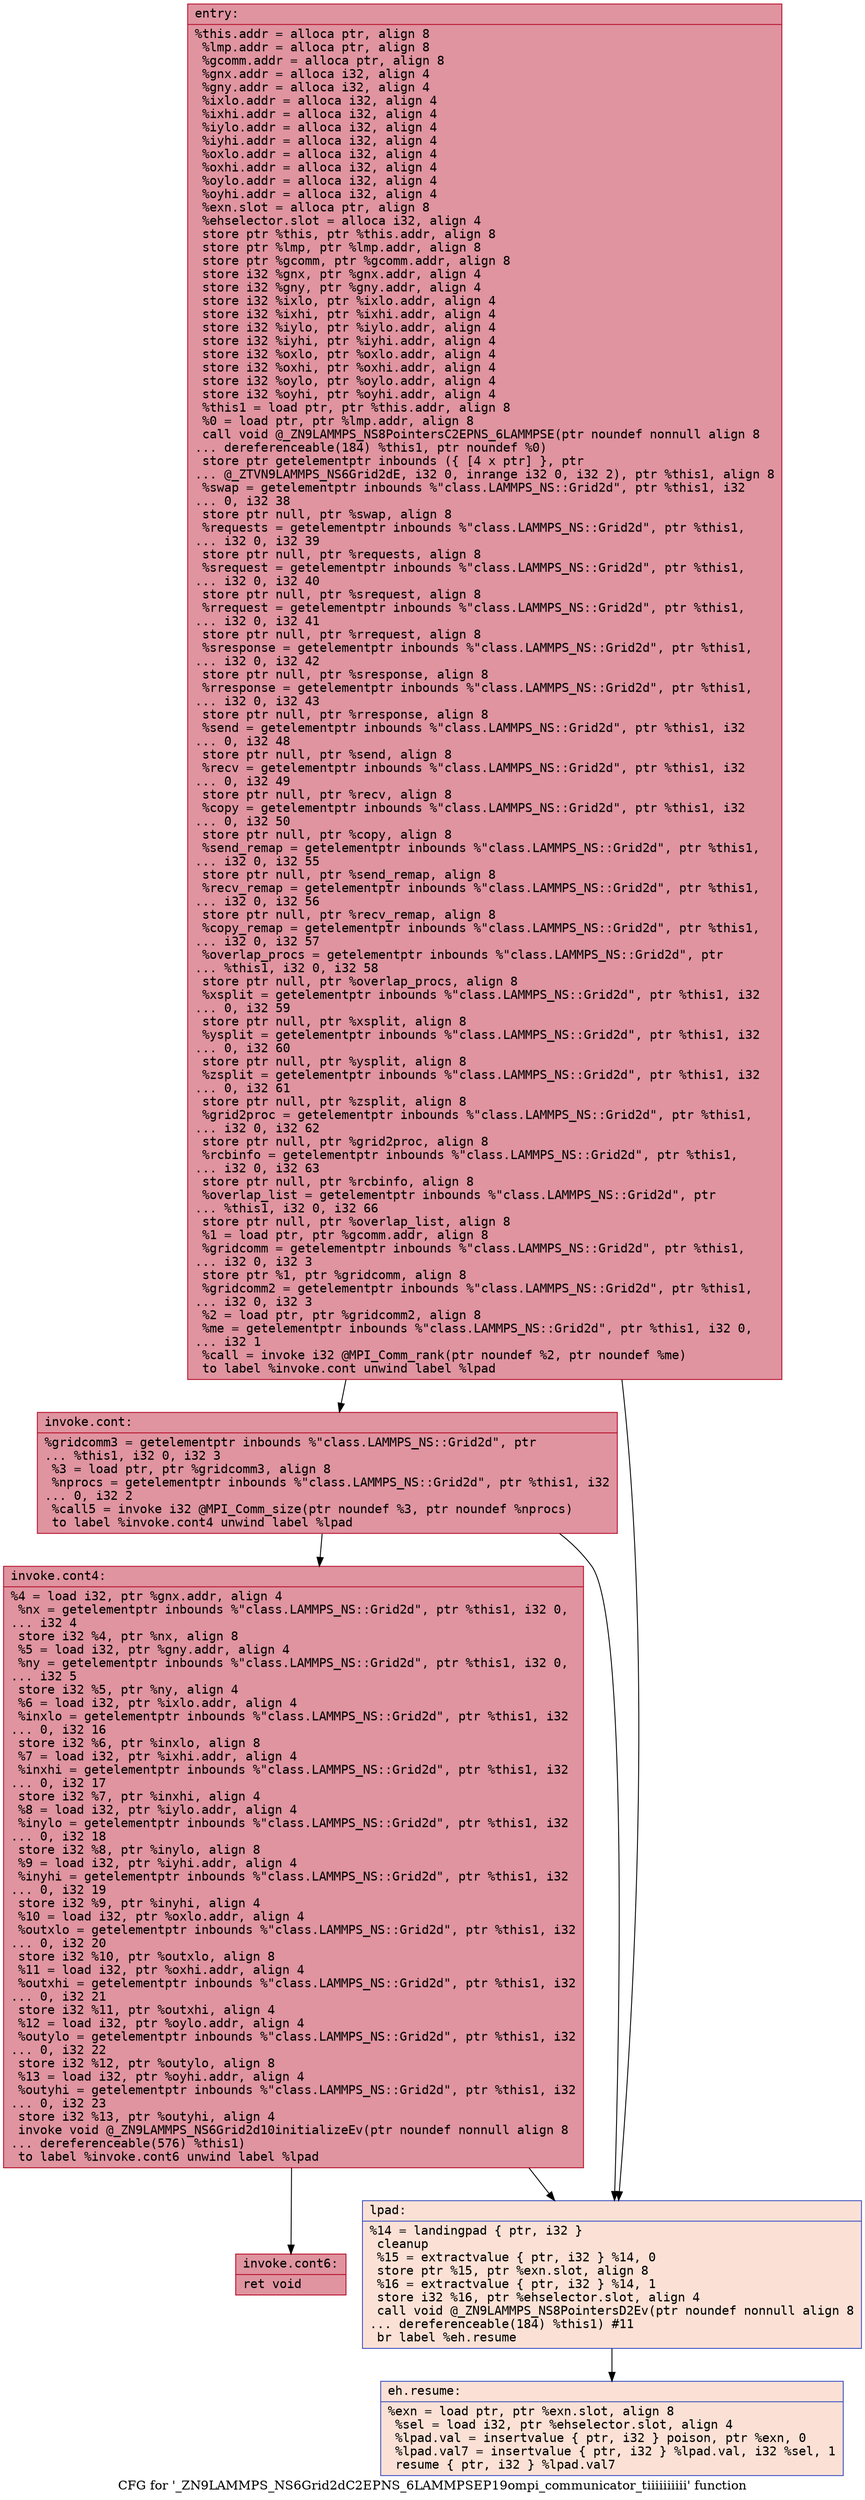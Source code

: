 digraph "CFG for '_ZN9LAMMPS_NS6Grid2dC2EPNS_6LAMMPSEP19ompi_communicator_tiiiiiiiiii' function" {
	label="CFG for '_ZN9LAMMPS_NS6Grid2dC2EPNS_6LAMMPSEP19ompi_communicator_tiiiiiiiiii' function";

	Node0x560f90d83a30 [shape=record,color="#b70d28ff", style=filled, fillcolor="#b70d2870" fontname="Courier",label="{entry:\l|  %this.addr = alloca ptr, align 8\l  %lmp.addr = alloca ptr, align 8\l  %gcomm.addr = alloca ptr, align 8\l  %gnx.addr = alloca i32, align 4\l  %gny.addr = alloca i32, align 4\l  %ixlo.addr = alloca i32, align 4\l  %ixhi.addr = alloca i32, align 4\l  %iylo.addr = alloca i32, align 4\l  %iyhi.addr = alloca i32, align 4\l  %oxlo.addr = alloca i32, align 4\l  %oxhi.addr = alloca i32, align 4\l  %oylo.addr = alloca i32, align 4\l  %oyhi.addr = alloca i32, align 4\l  %exn.slot = alloca ptr, align 8\l  %ehselector.slot = alloca i32, align 4\l  store ptr %this, ptr %this.addr, align 8\l  store ptr %lmp, ptr %lmp.addr, align 8\l  store ptr %gcomm, ptr %gcomm.addr, align 8\l  store i32 %gnx, ptr %gnx.addr, align 4\l  store i32 %gny, ptr %gny.addr, align 4\l  store i32 %ixlo, ptr %ixlo.addr, align 4\l  store i32 %ixhi, ptr %ixhi.addr, align 4\l  store i32 %iylo, ptr %iylo.addr, align 4\l  store i32 %iyhi, ptr %iyhi.addr, align 4\l  store i32 %oxlo, ptr %oxlo.addr, align 4\l  store i32 %oxhi, ptr %oxhi.addr, align 4\l  store i32 %oylo, ptr %oylo.addr, align 4\l  store i32 %oyhi, ptr %oyhi.addr, align 4\l  %this1 = load ptr, ptr %this.addr, align 8\l  %0 = load ptr, ptr %lmp.addr, align 8\l  call void @_ZN9LAMMPS_NS8PointersC2EPNS_6LAMMPSE(ptr noundef nonnull align 8\l... dereferenceable(184) %this1, ptr noundef %0)\l  store ptr getelementptr inbounds (\{ [4 x ptr] \}, ptr\l... @_ZTVN9LAMMPS_NS6Grid2dE, i32 0, inrange i32 0, i32 2), ptr %this1, align 8\l  %swap = getelementptr inbounds %\"class.LAMMPS_NS::Grid2d\", ptr %this1, i32\l... 0, i32 38\l  store ptr null, ptr %swap, align 8\l  %requests = getelementptr inbounds %\"class.LAMMPS_NS::Grid2d\", ptr %this1,\l... i32 0, i32 39\l  store ptr null, ptr %requests, align 8\l  %srequest = getelementptr inbounds %\"class.LAMMPS_NS::Grid2d\", ptr %this1,\l... i32 0, i32 40\l  store ptr null, ptr %srequest, align 8\l  %rrequest = getelementptr inbounds %\"class.LAMMPS_NS::Grid2d\", ptr %this1,\l... i32 0, i32 41\l  store ptr null, ptr %rrequest, align 8\l  %sresponse = getelementptr inbounds %\"class.LAMMPS_NS::Grid2d\", ptr %this1,\l... i32 0, i32 42\l  store ptr null, ptr %sresponse, align 8\l  %rresponse = getelementptr inbounds %\"class.LAMMPS_NS::Grid2d\", ptr %this1,\l... i32 0, i32 43\l  store ptr null, ptr %rresponse, align 8\l  %send = getelementptr inbounds %\"class.LAMMPS_NS::Grid2d\", ptr %this1, i32\l... 0, i32 48\l  store ptr null, ptr %send, align 8\l  %recv = getelementptr inbounds %\"class.LAMMPS_NS::Grid2d\", ptr %this1, i32\l... 0, i32 49\l  store ptr null, ptr %recv, align 8\l  %copy = getelementptr inbounds %\"class.LAMMPS_NS::Grid2d\", ptr %this1, i32\l... 0, i32 50\l  store ptr null, ptr %copy, align 8\l  %send_remap = getelementptr inbounds %\"class.LAMMPS_NS::Grid2d\", ptr %this1,\l... i32 0, i32 55\l  store ptr null, ptr %send_remap, align 8\l  %recv_remap = getelementptr inbounds %\"class.LAMMPS_NS::Grid2d\", ptr %this1,\l... i32 0, i32 56\l  store ptr null, ptr %recv_remap, align 8\l  %copy_remap = getelementptr inbounds %\"class.LAMMPS_NS::Grid2d\", ptr %this1,\l... i32 0, i32 57\l  %overlap_procs = getelementptr inbounds %\"class.LAMMPS_NS::Grid2d\", ptr\l... %this1, i32 0, i32 58\l  store ptr null, ptr %overlap_procs, align 8\l  %xsplit = getelementptr inbounds %\"class.LAMMPS_NS::Grid2d\", ptr %this1, i32\l... 0, i32 59\l  store ptr null, ptr %xsplit, align 8\l  %ysplit = getelementptr inbounds %\"class.LAMMPS_NS::Grid2d\", ptr %this1, i32\l... 0, i32 60\l  store ptr null, ptr %ysplit, align 8\l  %zsplit = getelementptr inbounds %\"class.LAMMPS_NS::Grid2d\", ptr %this1, i32\l... 0, i32 61\l  store ptr null, ptr %zsplit, align 8\l  %grid2proc = getelementptr inbounds %\"class.LAMMPS_NS::Grid2d\", ptr %this1,\l... i32 0, i32 62\l  store ptr null, ptr %grid2proc, align 8\l  %rcbinfo = getelementptr inbounds %\"class.LAMMPS_NS::Grid2d\", ptr %this1,\l... i32 0, i32 63\l  store ptr null, ptr %rcbinfo, align 8\l  %overlap_list = getelementptr inbounds %\"class.LAMMPS_NS::Grid2d\", ptr\l... %this1, i32 0, i32 66\l  store ptr null, ptr %overlap_list, align 8\l  %1 = load ptr, ptr %gcomm.addr, align 8\l  %gridcomm = getelementptr inbounds %\"class.LAMMPS_NS::Grid2d\", ptr %this1,\l... i32 0, i32 3\l  store ptr %1, ptr %gridcomm, align 8\l  %gridcomm2 = getelementptr inbounds %\"class.LAMMPS_NS::Grid2d\", ptr %this1,\l... i32 0, i32 3\l  %2 = load ptr, ptr %gridcomm2, align 8\l  %me = getelementptr inbounds %\"class.LAMMPS_NS::Grid2d\", ptr %this1, i32 0,\l... i32 1\l  %call = invoke i32 @MPI_Comm_rank(ptr noundef %2, ptr noundef %me)\l          to label %invoke.cont unwind label %lpad\l}"];
	Node0x560f90d83a30 -> Node0x560f90d7ec00[tooltip="entry -> invoke.cont\nProbability 100.00%" ];
	Node0x560f90d83a30 -> Node0x560f90d7ec80[tooltip="entry -> lpad\nProbability 0.00%" ];
	Node0x560f90d7ec00 [shape=record,color="#b70d28ff", style=filled, fillcolor="#b70d2870" fontname="Courier",label="{invoke.cont:\l|  %gridcomm3 = getelementptr inbounds %\"class.LAMMPS_NS::Grid2d\", ptr\l... %this1, i32 0, i32 3\l  %3 = load ptr, ptr %gridcomm3, align 8\l  %nprocs = getelementptr inbounds %\"class.LAMMPS_NS::Grid2d\", ptr %this1, i32\l... 0, i32 2\l  %call5 = invoke i32 @MPI_Comm_size(ptr noundef %3, ptr noundef %nprocs)\l          to label %invoke.cont4 unwind label %lpad\l}"];
	Node0x560f90d7ec00 -> Node0x560f90d892c0[tooltip="invoke.cont -> invoke.cont4\nProbability 100.00%" ];
	Node0x560f90d7ec00 -> Node0x560f90d7ec80[tooltip="invoke.cont -> lpad\nProbability 0.00%" ];
	Node0x560f90d892c0 [shape=record,color="#b70d28ff", style=filled, fillcolor="#b70d2870" fontname="Courier",label="{invoke.cont4:\l|  %4 = load i32, ptr %gnx.addr, align 4\l  %nx = getelementptr inbounds %\"class.LAMMPS_NS::Grid2d\", ptr %this1, i32 0,\l... i32 4\l  store i32 %4, ptr %nx, align 8\l  %5 = load i32, ptr %gny.addr, align 4\l  %ny = getelementptr inbounds %\"class.LAMMPS_NS::Grid2d\", ptr %this1, i32 0,\l... i32 5\l  store i32 %5, ptr %ny, align 4\l  %6 = load i32, ptr %ixlo.addr, align 4\l  %inxlo = getelementptr inbounds %\"class.LAMMPS_NS::Grid2d\", ptr %this1, i32\l... 0, i32 16\l  store i32 %6, ptr %inxlo, align 8\l  %7 = load i32, ptr %ixhi.addr, align 4\l  %inxhi = getelementptr inbounds %\"class.LAMMPS_NS::Grid2d\", ptr %this1, i32\l... 0, i32 17\l  store i32 %7, ptr %inxhi, align 4\l  %8 = load i32, ptr %iylo.addr, align 4\l  %inylo = getelementptr inbounds %\"class.LAMMPS_NS::Grid2d\", ptr %this1, i32\l... 0, i32 18\l  store i32 %8, ptr %inylo, align 8\l  %9 = load i32, ptr %iyhi.addr, align 4\l  %inyhi = getelementptr inbounds %\"class.LAMMPS_NS::Grid2d\", ptr %this1, i32\l... 0, i32 19\l  store i32 %9, ptr %inyhi, align 4\l  %10 = load i32, ptr %oxlo.addr, align 4\l  %outxlo = getelementptr inbounds %\"class.LAMMPS_NS::Grid2d\", ptr %this1, i32\l... 0, i32 20\l  store i32 %10, ptr %outxlo, align 8\l  %11 = load i32, ptr %oxhi.addr, align 4\l  %outxhi = getelementptr inbounds %\"class.LAMMPS_NS::Grid2d\", ptr %this1, i32\l... 0, i32 21\l  store i32 %11, ptr %outxhi, align 4\l  %12 = load i32, ptr %oylo.addr, align 4\l  %outylo = getelementptr inbounds %\"class.LAMMPS_NS::Grid2d\", ptr %this1, i32\l... 0, i32 22\l  store i32 %12, ptr %outylo, align 8\l  %13 = load i32, ptr %oyhi.addr, align 4\l  %outyhi = getelementptr inbounds %\"class.LAMMPS_NS::Grid2d\", ptr %this1, i32\l... 0, i32 23\l  store i32 %13, ptr %outyhi, align 4\l  invoke void @_ZN9LAMMPS_NS6Grid2d10initializeEv(ptr noundef nonnull align 8\l... dereferenceable(576) %this1)\l          to label %invoke.cont6 unwind label %lpad\l}"];
	Node0x560f90d892c0 -> Node0x560f90d8a8e0[tooltip="invoke.cont4 -> invoke.cont6\nProbability 100.00%" ];
	Node0x560f90d892c0 -> Node0x560f90d7ec80[tooltip="invoke.cont4 -> lpad\nProbability 0.00%" ];
	Node0x560f90d8a8e0 [shape=record,color="#b70d28ff", style=filled, fillcolor="#b70d2870" fontname="Courier",label="{invoke.cont6:\l|  ret void\l}"];
	Node0x560f90d7ec80 [shape=record,color="#3d50c3ff", style=filled, fillcolor="#f7bca170" fontname="Courier",label="{lpad:\l|  %14 = landingpad \{ ptr, i32 \}\l          cleanup\l  %15 = extractvalue \{ ptr, i32 \} %14, 0\l  store ptr %15, ptr %exn.slot, align 8\l  %16 = extractvalue \{ ptr, i32 \} %14, 1\l  store i32 %16, ptr %ehselector.slot, align 4\l  call void @_ZN9LAMMPS_NS8PointersD2Ev(ptr noundef nonnull align 8\l... dereferenceable(184) %this1) #11\l  br label %eh.resume\l}"];
	Node0x560f90d7ec80 -> Node0x560f90d8add0[tooltip="lpad -> eh.resume\nProbability 100.00%" ];
	Node0x560f90d8add0 [shape=record,color="#3d50c3ff", style=filled, fillcolor="#f7bca170" fontname="Courier",label="{eh.resume:\l|  %exn = load ptr, ptr %exn.slot, align 8\l  %sel = load i32, ptr %ehselector.slot, align 4\l  %lpad.val = insertvalue \{ ptr, i32 \} poison, ptr %exn, 0\l  %lpad.val7 = insertvalue \{ ptr, i32 \} %lpad.val, i32 %sel, 1\l  resume \{ ptr, i32 \} %lpad.val7\l}"];
}
